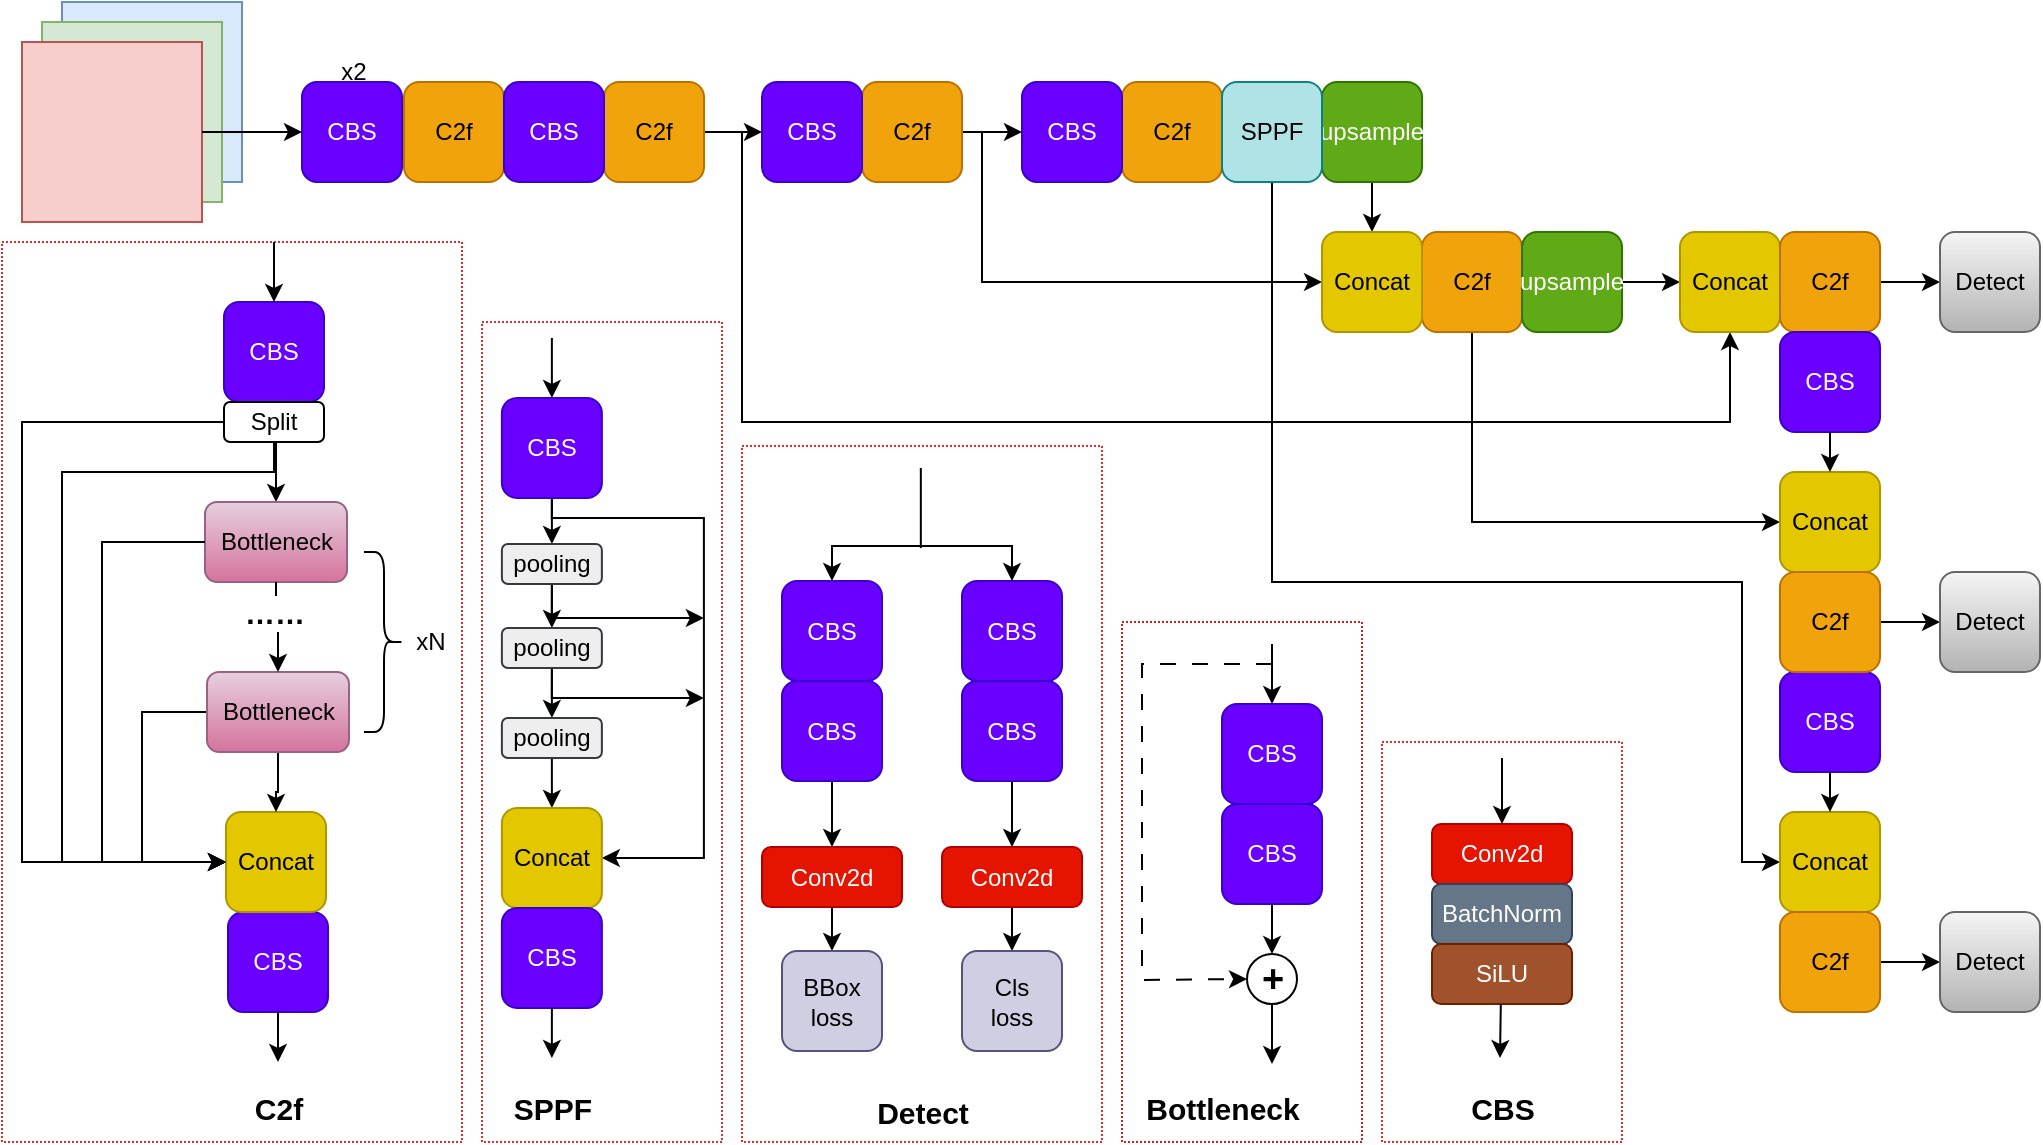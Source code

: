 <mxfile version="21.6.1" type="device">
  <diagram name="第 1 页" id="bB537N-INVUiUfxHYbDp">
    <mxGraphModel dx="864" dy="516" grid="1" gridSize="10" guides="1" tooltips="1" connect="1" arrows="1" fold="1" page="1" pageScale="1" pageWidth="827" pageHeight="1169" math="0" shadow="0">
      <root>
        <mxCell id="0" />
        <mxCell id="1" parent="0" />
        <mxCell id="KkM-B34S3chetilRFBdd-242" value="" style="rounded=0;whiteSpace=wrap;html=1;fillColor=none;dashed=1;dashPattern=1 1;strokeColor=#f02828;" parent="1" vertex="1">
          <mxGeometry x="800" y="450" width="120" height="200" as="geometry" />
        </mxCell>
        <mxCell id="KkM-B34S3chetilRFBdd-241" value="" style="rounded=0;whiteSpace=wrap;html=1;fillColor=none;dashed=1;dashPattern=1 1;strokeColor=#d91c1c;" parent="1" vertex="1">
          <mxGeometry x="670" y="390" width="120" height="260" as="geometry" />
        </mxCell>
        <mxCell id="KkM-B34S3chetilRFBdd-265" value="" style="rounded=0;whiteSpace=wrap;html=1;fillColor=none;dashed=1;dashPattern=1 1;strokeColor=#f02828;" parent="1" vertex="1">
          <mxGeometry x="480" y="302" width="180" height="348" as="geometry" />
        </mxCell>
        <mxCell id="KkM-B34S3chetilRFBdd-234" value="" style="rounded=0;whiteSpace=wrap;html=1;fillColor=none;dashed=1;dashPattern=1 1;strokeColor=#e82c2c;" parent="1" vertex="1">
          <mxGeometry x="350" y="240" width="120" height="410" as="geometry" />
        </mxCell>
        <mxCell id="KkM-B34S3chetilRFBdd-233" value="" style="rounded=0;whiteSpace=wrap;html=1;fillColor=none;dashed=1;dashPattern=1 1;strokeColor=#dd2c2c;" parent="1" vertex="1">
          <mxGeometry x="110" y="200" width="230" height="450" as="geometry" />
        </mxCell>
        <mxCell id="KkM-B34S3chetilRFBdd-10" value="" style="group" parent="1" vertex="1" connectable="0">
          <mxGeometry x="120" y="80" width="110" height="110" as="geometry" />
        </mxCell>
        <mxCell id="KkM-B34S3chetilRFBdd-7" value="" style="rounded=0;whiteSpace=wrap;html=1;fillColor=#dae8fc;strokeColor=#6c8ebf;" parent="KkM-B34S3chetilRFBdd-10" vertex="1">
          <mxGeometry x="20" width="90" height="90" as="geometry" />
        </mxCell>
        <mxCell id="KkM-B34S3chetilRFBdd-5" value="" style="rounded=0;whiteSpace=wrap;html=1;fillColor=#d5e8d4;strokeColor=#82b366;" parent="KkM-B34S3chetilRFBdd-10" vertex="1">
          <mxGeometry x="10" y="10" width="90" height="90" as="geometry" />
        </mxCell>
        <mxCell id="KkM-B34S3chetilRFBdd-6" value="" style="rounded=0;whiteSpace=wrap;html=1;fillColor=#f8cecc;strokeColor=#b85450;" parent="KkM-B34S3chetilRFBdd-10" vertex="1">
          <mxGeometry y="20" width="90" height="90" as="geometry" />
        </mxCell>
        <mxCell id="KkM-B34S3chetilRFBdd-46" value="CBS" style="rounded=1;whiteSpace=wrap;html=1;fillColor=#6a00ff;strokeColor=#3700CC;fontColor=#ffffff;" parent="1" vertex="1">
          <mxGeometry x="260" y="120" width="50" height="50" as="geometry" />
        </mxCell>
        <mxCell id="KkM-B34S3chetilRFBdd-53" value="C2f" style="rounded=1;whiteSpace=wrap;html=1;fillColor=#f0a30a;strokeColor=#BD7000;fontColor=#000000;" parent="1" vertex="1">
          <mxGeometry x="311" y="120" width="50" height="50" as="geometry" />
        </mxCell>
        <mxCell id="KkM-B34S3chetilRFBdd-61" value="x2" style="text;strokeColor=none;align=center;fillColor=none;html=1;verticalAlign=middle;whiteSpace=wrap;rounded=0;" parent="1" vertex="1">
          <mxGeometry x="256" y="100" width="60" height="30" as="geometry" />
        </mxCell>
        <mxCell id="KkM-B34S3chetilRFBdd-131" style="edgeStyle=orthogonalEdgeStyle;rounded=0;orthogonalLoop=1;jettySize=auto;html=1;exitX=1;exitY=0.5;exitDx=0;exitDy=0;entryX=0;entryY=0.5;entryDx=0;entryDy=0;" parent="1" source="KkM-B34S3chetilRFBdd-63" target="KkM-B34S3chetilRFBdd-90" edge="1">
          <mxGeometry relative="1" as="geometry">
            <Array as="points">
              <mxPoint x="600" y="145" />
              <mxPoint x="600" y="220" />
            </Array>
          </mxGeometry>
        </mxCell>
        <mxCell id="KkM-B34S3chetilRFBdd-136" style="edgeStyle=orthogonalEdgeStyle;rounded=0;orthogonalLoop=1;jettySize=auto;html=1;exitX=1;exitY=0.5;exitDx=0;exitDy=0;entryX=0;entryY=0.5;entryDx=0;entryDy=0;" parent="1" source="KkM-B34S3chetilRFBdd-63" target="KkM-B34S3chetilRFBdd-67" edge="1">
          <mxGeometry relative="1" as="geometry" />
        </mxCell>
        <mxCell id="KkM-B34S3chetilRFBdd-63" value="C2f" style="rounded=1;whiteSpace=wrap;html=1;fillColor=#f0a30a;strokeColor=#BD7000;fontColor=#000000;" parent="1" vertex="1">
          <mxGeometry x="540" y="120" width="50" height="50" as="geometry" />
        </mxCell>
        <mxCell id="KkM-B34S3chetilRFBdd-137" style="edgeStyle=orthogonalEdgeStyle;rounded=0;orthogonalLoop=1;jettySize=auto;html=1;exitX=1;exitY=0.5;exitDx=0;exitDy=0;entryX=0;entryY=0.5;entryDx=0;entryDy=0;" parent="1" source="KkM-B34S3chetilRFBdd-64" target="KkM-B34S3chetilRFBdd-68" edge="1">
          <mxGeometry relative="1" as="geometry" />
        </mxCell>
        <mxCell id="KkM-B34S3chetilRFBdd-143" style="edgeStyle=orthogonalEdgeStyle;rounded=0;orthogonalLoop=1;jettySize=auto;html=1;exitX=1;exitY=0.5;exitDx=0;exitDy=0;entryX=0.5;entryY=1;entryDx=0;entryDy=0;" parent="1" source="KkM-B34S3chetilRFBdd-64" target="KkM-B34S3chetilRFBdd-96" edge="1">
          <mxGeometry relative="1" as="geometry">
            <Array as="points">
              <mxPoint x="480" y="145" />
              <mxPoint x="480" y="290" />
              <mxPoint x="974" y="290" />
            </Array>
          </mxGeometry>
        </mxCell>
        <mxCell id="KkM-B34S3chetilRFBdd-64" value="C2f" style="rounded=1;whiteSpace=wrap;html=1;fillColor=#f0a30a;strokeColor=#BD7000;fontColor=#000000;" parent="1" vertex="1">
          <mxGeometry x="411" y="120" width="50" height="50" as="geometry" />
        </mxCell>
        <mxCell id="KkM-B34S3chetilRFBdd-65" value="C2f" style="rounded=1;whiteSpace=wrap;html=1;fillColor=#f0a30a;strokeColor=#BD7000;fontColor=#000000;" parent="1" vertex="1">
          <mxGeometry x="670" y="120" width="50" height="50" as="geometry" />
        </mxCell>
        <mxCell id="KkM-B34S3chetilRFBdd-66" value="CBS" style="rounded=1;whiteSpace=wrap;html=1;fillColor=#6a00ff;strokeColor=#3700CC;fontColor=#ffffff;" parent="1" vertex="1">
          <mxGeometry x="361" y="120" width="50" height="50" as="geometry" />
        </mxCell>
        <mxCell id="KkM-B34S3chetilRFBdd-67" value="CBS" style="rounded=1;whiteSpace=wrap;html=1;fillColor=#6a00ff;strokeColor=#3700CC;fontColor=#ffffff;" parent="1" vertex="1">
          <mxGeometry x="620" y="120" width="50" height="50" as="geometry" />
        </mxCell>
        <mxCell id="KkM-B34S3chetilRFBdd-68" value="CBS" style="rounded=1;whiteSpace=wrap;html=1;fillColor=#6a00ff;strokeColor=#3700CC;fontColor=#ffffff;" parent="1" vertex="1">
          <mxGeometry x="490" y="120" width="50" height="50" as="geometry" />
        </mxCell>
        <mxCell id="KkM-B34S3chetilRFBdd-124" style="edgeStyle=orthogonalEdgeStyle;rounded=0;orthogonalLoop=1;jettySize=auto;html=1;exitX=0.5;exitY=1;exitDx=0;exitDy=0;entryX=0;entryY=0.5;entryDx=0;entryDy=0;" parent="1" source="KkM-B34S3chetilRFBdd-80" target="KkM-B34S3chetilRFBdd-119" edge="1">
          <mxGeometry relative="1" as="geometry" />
        </mxCell>
        <mxCell id="KkM-B34S3chetilRFBdd-80" value="C2f" style="rounded=1;whiteSpace=wrap;html=1;fillColor=#f0a30a;strokeColor=#BD7000;fontColor=#000000;" parent="1" vertex="1">
          <mxGeometry x="820" y="195" width="50" height="50" as="geometry" />
        </mxCell>
        <mxCell id="KkM-B34S3chetilRFBdd-162" value="" style="edgeStyle=orthogonalEdgeStyle;rounded=0;orthogonalLoop=1;jettySize=auto;html=1;" parent="1" source="KkM-B34S3chetilRFBdd-87" target="KkM-B34S3chetilRFBdd-90" edge="1">
          <mxGeometry relative="1" as="geometry" />
        </mxCell>
        <mxCell id="KkM-B34S3chetilRFBdd-87" value="upsample" style="rounded=1;whiteSpace=wrap;html=1;fillColor=#60a917;strokeColor=#2D7600;fontColor=#ffffff;" parent="1" vertex="1">
          <mxGeometry x="770" y="120" width="50" height="50" as="geometry" />
        </mxCell>
        <mxCell id="KkM-B34S3chetilRFBdd-90" value="Concat" style="rounded=1;whiteSpace=wrap;html=1;fillColor=#e3c800;strokeColor=#B09500;fontColor=#000000;" parent="1" vertex="1">
          <mxGeometry x="770" y="195" width="50" height="50" as="geometry" />
        </mxCell>
        <mxCell id="KkM-B34S3chetilRFBdd-141" style="edgeStyle=orthogonalEdgeStyle;rounded=0;orthogonalLoop=1;jettySize=auto;html=1;exitX=1;exitY=0.5;exitDx=0;exitDy=0;entryX=0;entryY=0.5;entryDx=0;entryDy=0;" parent="1" source="KkM-B34S3chetilRFBdd-94" target="KkM-B34S3chetilRFBdd-96" edge="1">
          <mxGeometry relative="1" as="geometry" />
        </mxCell>
        <mxCell id="KkM-B34S3chetilRFBdd-94" value="upsample" style="rounded=1;whiteSpace=wrap;html=1;fillColor=#60a917;strokeColor=#2D7600;fontColor=#ffffff;" parent="1" vertex="1">
          <mxGeometry x="870" y="195" width="50" height="50" as="geometry" />
        </mxCell>
        <mxCell id="KkM-B34S3chetilRFBdd-96" value="Concat" style="rounded=1;whiteSpace=wrap;html=1;fillColor=#e3c800;strokeColor=#B09500;fontColor=#000000;" parent="1" vertex="1">
          <mxGeometry x="949" y="195" width="50" height="50" as="geometry" />
        </mxCell>
        <mxCell id="KkM-B34S3chetilRFBdd-139" value="" style="edgeStyle=orthogonalEdgeStyle;rounded=0;orthogonalLoop=1;jettySize=auto;html=1;" parent="1" source="KkM-B34S3chetilRFBdd-99" target="KkM-B34S3chetilRFBdd-116" edge="1">
          <mxGeometry relative="1" as="geometry" />
        </mxCell>
        <mxCell id="KkM-B34S3chetilRFBdd-161" style="edgeStyle=orthogonalEdgeStyle;rounded=0;orthogonalLoop=1;jettySize=auto;html=1;exitX=0.5;exitY=1;exitDx=0;exitDy=0;entryX=0;entryY=0.5;entryDx=0;entryDy=0;" parent="1" source="KkM-B34S3chetilRFBdd-106" target="KkM-B34S3chetilRFBdd-148" edge="1">
          <mxGeometry relative="1" as="geometry">
            <Array as="points">
              <mxPoint x="745" y="370" />
              <mxPoint x="980" y="370" />
              <mxPoint x="980" y="510" />
            </Array>
          </mxGeometry>
        </mxCell>
        <mxCell id="KkM-B34S3chetilRFBdd-106" value="SPPF" style="rounded=1;whiteSpace=wrap;html=1;fillColor=#b0e3e6;strokeColor=#0e8088;" parent="1" vertex="1">
          <mxGeometry x="720" y="120" width="50" height="50" as="geometry" />
        </mxCell>
        <mxCell id="KkM-B34S3chetilRFBdd-116" value="Detect" style="rounded=1;whiteSpace=wrap;html=1;fillColor=#f5f5f5;gradientColor=#b3b3b3;strokeColor=#666666;" parent="1" vertex="1">
          <mxGeometry x="1079" y="195" width="50" height="50" as="geometry" />
        </mxCell>
        <mxCell id="KkM-B34S3chetilRFBdd-126" value="" style="edgeStyle=orthogonalEdgeStyle;rounded=0;orthogonalLoop=1;jettySize=auto;html=1;" parent="1" source="KkM-B34S3chetilRFBdd-6" target="KkM-B34S3chetilRFBdd-46" edge="1">
          <mxGeometry relative="1" as="geometry" />
        </mxCell>
        <mxCell id="KkM-B34S3chetilRFBdd-146" value="" style="edgeStyle=orthogonalEdgeStyle;rounded=0;orthogonalLoop=1;jettySize=auto;html=1;" parent="1" source="KkM-B34S3chetilRFBdd-144" target="KkM-B34S3chetilRFBdd-145" edge="1">
          <mxGeometry relative="1" as="geometry" />
        </mxCell>
        <mxCell id="KkM-B34S3chetilRFBdd-145" value="Detect" style="rounded=1;whiteSpace=wrap;html=1;fillColor=#f5f5f5;gradientColor=#b3b3b3;strokeColor=#666666;" parent="1" vertex="1">
          <mxGeometry x="1079" y="365" width="50" height="50" as="geometry" />
        </mxCell>
        <mxCell id="KkM-B34S3chetilRFBdd-151" value="" style="edgeStyle=orthogonalEdgeStyle;rounded=0;orthogonalLoop=1;jettySize=auto;html=1;" parent="1" source="KkM-B34S3chetilRFBdd-149" target="KkM-B34S3chetilRFBdd-150" edge="1">
          <mxGeometry relative="1" as="geometry" />
        </mxCell>
        <mxCell id="KkM-B34S3chetilRFBdd-150" value="Detect" style="rounded=1;whiteSpace=wrap;html=1;fillColor=#f5f5f5;gradientColor=#b3b3b3;strokeColor=#666666;" parent="1" vertex="1">
          <mxGeometry x="1079" y="535" width="50" height="50" as="geometry" />
        </mxCell>
        <mxCell id="KkM-B34S3chetilRFBdd-153" value="" style="group" parent="1" vertex="1" connectable="0">
          <mxGeometry x="999" y="315" width="50" height="150" as="geometry" />
        </mxCell>
        <mxCell id="KkM-B34S3chetilRFBdd-82" value="CBS" style="rounded=1;whiteSpace=wrap;html=1;fillColor=#6a00ff;strokeColor=#3700CC;fontColor=#ffffff;" parent="KkM-B34S3chetilRFBdd-153" vertex="1">
          <mxGeometry y="100" width="50" height="50" as="geometry" />
        </mxCell>
        <mxCell id="KkM-B34S3chetilRFBdd-119" value="Concat" style="rounded=1;whiteSpace=wrap;html=1;fillColor=#e3c800;strokeColor=#B09500;fontColor=#000000;" parent="KkM-B34S3chetilRFBdd-153" vertex="1">
          <mxGeometry width="50" height="50" as="geometry" />
        </mxCell>
        <mxCell id="KkM-B34S3chetilRFBdd-144" value="C2f" style="rounded=1;whiteSpace=wrap;html=1;fillColor=#f0a30a;strokeColor=#BD7000;fontColor=#000000;" parent="KkM-B34S3chetilRFBdd-153" vertex="1">
          <mxGeometry y="50" width="50" height="50" as="geometry" />
        </mxCell>
        <mxCell id="KkM-B34S3chetilRFBdd-154" value="" style="group" parent="1" vertex="1" connectable="0">
          <mxGeometry x="999" y="195" width="50" height="100" as="geometry" />
        </mxCell>
        <mxCell id="KkM-B34S3chetilRFBdd-99" value="C2f" style="rounded=1;whiteSpace=wrap;html=1;fillColor=#f0a30a;strokeColor=#BD7000;fontColor=#000000;" parent="KkM-B34S3chetilRFBdd-154" vertex="1">
          <mxGeometry width="50" height="50" as="geometry" />
        </mxCell>
        <mxCell id="KkM-B34S3chetilRFBdd-117" value="CBS" style="rounded=1;whiteSpace=wrap;html=1;fillColor=#6a00ff;strokeColor=#3700CC;fontColor=#ffffff;" parent="KkM-B34S3chetilRFBdd-154" vertex="1">
          <mxGeometry y="50" width="50" height="50" as="geometry" />
        </mxCell>
        <mxCell id="KkM-B34S3chetilRFBdd-155" value="" style="group" parent="1" vertex="1" connectable="0">
          <mxGeometry x="999" y="485" width="50" height="100" as="geometry" />
        </mxCell>
        <mxCell id="KkM-B34S3chetilRFBdd-148" value="Concat" style="rounded=1;whiteSpace=wrap;html=1;fillColor=#e3c800;strokeColor=#B09500;fontColor=#000000;" parent="KkM-B34S3chetilRFBdd-155" vertex="1">
          <mxGeometry width="50" height="50" as="geometry" />
        </mxCell>
        <mxCell id="KkM-B34S3chetilRFBdd-149" value="C2f" style="rounded=1;whiteSpace=wrap;html=1;fillColor=#f0a30a;strokeColor=#BD7000;fontColor=#000000;" parent="KkM-B34S3chetilRFBdd-155" vertex="1">
          <mxGeometry y="50" width="50" height="50" as="geometry" />
        </mxCell>
        <mxCell id="KkM-B34S3chetilRFBdd-157" style="edgeStyle=orthogonalEdgeStyle;rounded=0;orthogonalLoop=1;jettySize=auto;html=1;exitX=0.5;exitY=1;exitDx=0;exitDy=0;entryX=0.5;entryY=0;entryDx=0;entryDy=0;" parent="1" source="KkM-B34S3chetilRFBdd-117" target="KkM-B34S3chetilRFBdd-119" edge="1">
          <mxGeometry relative="1" as="geometry" />
        </mxCell>
        <mxCell id="KkM-B34S3chetilRFBdd-158" style="edgeStyle=orthogonalEdgeStyle;rounded=0;orthogonalLoop=1;jettySize=auto;html=1;exitX=0.5;exitY=1;exitDx=0;exitDy=0;entryX=0.5;entryY=0;entryDx=0;entryDy=0;" parent="1" source="KkM-B34S3chetilRFBdd-82" target="KkM-B34S3chetilRFBdd-148" edge="1">
          <mxGeometry relative="1" as="geometry" />
        </mxCell>
        <mxCell id="KkM-B34S3chetilRFBdd-163" value="CBS" style="rounded=1;whiteSpace=wrap;html=1;fillColor=#6a00ff;strokeColor=#3700CC;fontColor=#ffffff;" parent="1" vertex="1">
          <mxGeometry x="221" y="230" width="50" height="50" as="geometry" />
        </mxCell>
        <mxCell id="KkM-B34S3chetilRFBdd-179" style="edgeStyle=orthogonalEdgeStyle;rounded=0;orthogonalLoop=1;jettySize=auto;html=1;exitX=0;exitY=0.5;exitDx=0;exitDy=0;entryX=0;entryY=0.5;entryDx=0;entryDy=0;" parent="1" source="KkM-B34S3chetilRFBdd-165" target="KkM-B34S3chetilRFBdd-174" edge="1">
          <mxGeometry relative="1" as="geometry">
            <Array as="points">
              <mxPoint x="120" y="290" />
              <mxPoint x="120" y="510" />
            </Array>
          </mxGeometry>
        </mxCell>
        <mxCell id="KkM-B34S3chetilRFBdd-183" style="edgeStyle=orthogonalEdgeStyle;rounded=0;orthogonalLoop=1;jettySize=auto;html=1;exitX=0.5;exitY=1;exitDx=0;exitDy=0;entryX=0.5;entryY=0;entryDx=0;entryDy=0;" parent="1" source="KkM-B34S3chetilRFBdd-165" target="KkM-B34S3chetilRFBdd-168" edge="1">
          <mxGeometry relative="1" as="geometry" />
        </mxCell>
        <mxCell id="KkM-B34S3chetilRFBdd-185" style="edgeStyle=orthogonalEdgeStyle;rounded=0;orthogonalLoop=1;jettySize=auto;html=1;exitX=0.5;exitY=1;exitDx=0;exitDy=0;entryX=0;entryY=0.5;entryDx=0;entryDy=0;" parent="1" source="KkM-B34S3chetilRFBdd-165" target="KkM-B34S3chetilRFBdd-174" edge="1">
          <mxGeometry relative="1" as="geometry">
            <Array as="points">
              <mxPoint x="246" y="315" />
              <mxPoint x="140" y="315" />
              <mxPoint x="140" y="510" />
            </Array>
          </mxGeometry>
        </mxCell>
        <mxCell id="KkM-B34S3chetilRFBdd-165" value="Split" style="rounded=1;whiteSpace=wrap;html=1;" parent="1" vertex="1">
          <mxGeometry x="221" y="280" width="50" height="20" as="geometry" />
        </mxCell>
        <mxCell id="KkM-B34S3chetilRFBdd-167" value="CBS" style="rounded=1;whiteSpace=wrap;html=1;fillColor=#6a00ff;strokeColor=#3700CC;fontColor=#ffffff;" parent="1" vertex="1">
          <mxGeometry x="223" y="535" width="50" height="50" as="geometry" />
        </mxCell>
        <mxCell id="KkM-B34S3chetilRFBdd-170" value="" style="group" parent="1" vertex="1" connectable="0">
          <mxGeometry x="211.5" y="330" width="99.5" height="40" as="geometry" />
        </mxCell>
        <mxCell id="KkM-B34S3chetilRFBdd-168" value="Bottleneck" style="rounded=1;whiteSpace=wrap;html=1;fillColor=#e6d0de;strokeColor=#996185;gradientColor=#d5739d;" parent="KkM-B34S3chetilRFBdd-170" vertex="1">
          <mxGeometry width="71" height="40" as="geometry" />
        </mxCell>
        <mxCell id="KkM-B34S3chetilRFBdd-174" value="Concat" style="rounded=1;whiteSpace=wrap;html=1;fillColor=#e3c800;strokeColor=#B09500;fontColor=#000000;" parent="1" vertex="1">
          <mxGeometry x="222" y="485" width="50" height="50" as="geometry" />
        </mxCell>
        <mxCell id="KkM-B34S3chetilRFBdd-178" value="" style="edgeStyle=orthogonalEdgeStyle;rounded=0;orthogonalLoop=1;jettySize=auto;html=1;" parent="1" source="KkM-B34S3chetilRFBdd-176" target="KkM-B34S3chetilRFBdd-174" edge="1">
          <mxGeometry relative="1" as="geometry" />
        </mxCell>
        <mxCell id="KkM-B34S3chetilRFBdd-188" style="edgeStyle=orthogonalEdgeStyle;rounded=0;orthogonalLoop=1;jettySize=auto;html=1;exitX=0;exitY=0.5;exitDx=0;exitDy=0;entryX=0;entryY=0.5;entryDx=0;entryDy=0;" parent="1" source="KkM-B34S3chetilRFBdd-176" target="KkM-B34S3chetilRFBdd-174" edge="1">
          <mxGeometry relative="1" as="geometry">
            <Array as="points">
              <mxPoint x="180" y="435" />
              <mxPoint x="180" y="510" />
            </Array>
          </mxGeometry>
        </mxCell>
        <mxCell id="KkM-B34S3chetilRFBdd-176" value="Bottleneck" style="rounded=1;whiteSpace=wrap;html=1;fillColor=#e6d0de;strokeColor=#996185;gradientColor=#d5739d;" parent="1" vertex="1">
          <mxGeometry x="212.5" y="415" width="71" height="40" as="geometry" />
        </mxCell>
        <mxCell id="KkM-B34S3chetilRFBdd-177" value="" style="edgeStyle=orthogonalEdgeStyle;rounded=0;orthogonalLoop=1;jettySize=auto;html=1;" parent="1" source="KkM-B34S3chetilRFBdd-168" target="KkM-B34S3chetilRFBdd-176" edge="1">
          <mxGeometry relative="1" as="geometry" />
        </mxCell>
        <mxCell id="KkM-B34S3chetilRFBdd-180" value="……" style="edgeLabel;html=1;align=center;verticalAlign=middle;resizable=0;points=[];fontStyle=1;fontSize=15;" parent="KkM-B34S3chetilRFBdd-177" vertex="1" connectable="0">
          <mxGeometry x="-0.416" y="-1" relative="1" as="geometry">
            <mxPoint y="1" as="offset" />
          </mxGeometry>
        </mxCell>
        <mxCell id="KkM-B34S3chetilRFBdd-186" style="edgeStyle=orthogonalEdgeStyle;rounded=0;orthogonalLoop=1;jettySize=auto;html=1;exitX=0;exitY=0.5;exitDx=0;exitDy=0;entryX=0;entryY=0.5;entryDx=0;entryDy=0;" parent="1" source="KkM-B34S3chetilRFBdd-168" target="KkM-B34S3chetilRFBdd-174" edge="1">
          <mxGeometry relative="1" as="geometry">
            <Array as="points">
              <mxPoint x="160" y="350" />
              <mxPoint x="160" y="510" />
            </Array>
          </mxGeometry>
        </mxCell>
        <mxCell id="KkM-B34S3chetilRFBdd-189" value="" style="shape=curlyBracket;whiteSpace=wrap;html=1;rounded=1;flipH=1;labelPosition=right;verticalLabelPosition=middle;align=left;verticalAlign=middle;size=0.5;" parent="1" vertex="1">
          <mxGeometry x="291" y="355" width="20" height="90" as="geometry" />
        </mxCell>
        <mxCell id="KkM-B34S3chetilRFBdd-191" value="xN" style="text;html=1;align=center;verticalAlign=middle;resizable=0;points=[];autosize=1;strokeColor=none;fillColor=none;" parent="1" vertex="1">
          <mxGeometry x="304" y="385" width="40" height="30" as="geometry" />
        </mxCell>
        <mxCell id="KkM-B34S3chetilRFBdd-203" style="edgeStyle=orthogonalEdgeStyle;rounded=0;orthogonalLoop=1;jettySize=auto;html=1;exitX=0.5;exitY=1;exitDx=0;exitDy=0;entryX=0.5;entryY=0;entryDx=0;entryDy=0;" parent="1" source="KkM-B34S3chetilRFBdd-192" target="KkM-B34S3chetilRFBdd-193" edge="1">
          <mxGeometry relative="1" as="geometry" />
        </mxCell>
        <mxCell id="KkM-B34S3chetilRFBdd-207" style="edgeStyle=orthogonalEdgeStyle;rounded=0;orthogonalLoop=1;jettySize=auto;html=1;exitX=0.5;exitY=1;exitDx=0;exitDy=0;entryX=1;entryY=0.5;entryDx=0;entryDy=0;" parent="1" source="KkM-B34S3chetilRFBdd-192" target="KkM-B34S3chetilRFBdd-198" edge="1">
          <mxGeometry relative="1" as="geometry">
            <Array as="points">
              <mxPoint x="384.94" y="338" />
              <mxPoint x="460.94" y="338" />
              <mxPoint x="460.94" y="508" />
            </Array>
          </mxGeometry>
        </mxCell>
        <mxCell id="KkM-B34S3chetilRFBdd-192" value="CBS" style="rounded=1;whiteSpace=wrap;html=1;fillColor=#6a00ff;strokeColor=#3700CC;fontColor=#ffffff;" parent="1" vertex="1">
          <mxGeometry x="359.94" y="278" width="50" height="50" as="geometry" />
        </mxCell>
        <mxCell id="KkM-B34S3chetilRFBdd-204" style="edgeStyle=orthogonalEdgeStyle;rounded=0;orthogonalLoop=1;jettySize=auto;html=1;exitX=0.5;exitY=1;exitDx=0;exitDy=0;entryX=0.5;entryY=0;entryDx=0;entryDy=0;" parent="1" source="KkM-B34S3chetilRFBdd-193" target="KkM-B34S3chetilRFBdd-196" edge="1">
          <mxGeometry relative="1" as="geometry" />
        </mxCell>
        <mxCell id="KkM-B34S3chetilRFBdd-209" style="edgeStyle=orthogonalEdgeStyle;rounded=0;orthogonalLoop=1;jettySize=auto;html=1;exitX=0.5;exitY=1;exitDx=0;exitDy=0;" parent="1" source="KkM-B34S3chetilRFBdd-193" edge="1">
          <mxGeometry relative="1" as="geometry">
            <mxPoint x="460.94" y="388" as="targetPoint" />
            <Array as="points">
              <mxPoint x="384.94" y="388" />
            </Array>
          </mxGeometry>
        </mxCell>
        <mxCell id="KkM-B34S3chetilRFBdd-193" value="pooling" style="rounded=1;whiteSpace=wrap;html=1;fillColor=#eeeeee;strokeColor=#36393d;" parent="1" vertex="1">
          <mxGeometry x="359.94" y="351" width="50" height="20" as="geometry" />
        </mxCell>
        <mxCell id="KkM-B34S3chetilRFBdd-205" style="edgeStyle=orthogonalEdgeStyle;rounded=0;orthogonalLoop=1;jettySize=auto;html=1;exitX=0.5;exitY=1;exitDx=0;exitDy=0;entryX=0.5;entryY=0;entryDx=0;entryDy=0;" parent="1" source="KkM-B34S3chetilRFBdd-196" target="KkM-B34S3chetilRFBdd-197" edge="1">
          <mxGeometry relative="1" as="geometry" />
        </mxCell>
        <mxCell id="KkM-B34S3chetilRFBdd-210" style="edgeStyle=orthogonalEdgeStyle;rounded=0;orthogonalLoop=1;jettySize=auto;html=1;exitX=0.5;exitY=1;exitDx=0;exitDy=0;" parent="1" source="KkM-B34S3chetilRFBdd-196" edge="1">
          <mxGeometry relative="1" as="geometry">
            <mxPoint x="460.94" y="428" as="targetPoint" />
            <Array as="points">
              <mxPoint x="384.94" y="428" />
            </Array>
          </mxGeometry>
        </mxCell>
        <mxCell id="KkM-B34S3chetilRFBdd-196" value="pooling" style="rounded=1;whiteSpace=wrap;html=1;fillColor=#eeeeee;strokeColor=#36393d;" parent="1" vertex="1">
          <mxGeometry x="359.94" y="393" width="50" height="20" as="geometry" />
        </mxCell>
        <mxCell id="KkM-B34S3chetilRFBdd-206" style="edgeStyle=orthogonalEdgeStyle;rounded=0;orthogonalLoop=1;jettySize=auto;html=1;exitX=0.5;exitY=1;exitDx=0;exitDy=0;entryX=0.5;entryY=0;entryDx=0;entryDy=0;" parent="1" source="KkM-B34S3chetilRFBdd-197" target="KkM-B34S3chetilRFBdd-198" edge="1">
          <mxGeometry relative="1" as="geometry" />
        </mxCell>
        <mxCell id="KkM-B34S3chetilRFBdd-197" value="pooling" style="rounded=1;whiteSpace=wrap;html=1;fillColor=#eeeeee;strokeColor=#36393d;" parent="1" vertex="1">
          <mxGeometry x="359.94" y="438" width="50" height="20" as="geometry" />
        </mxCell>
        <mxCell id="KkM-B34S3chetilRFBdd-198" value="Concat" style="rounded=1;whiteSpace=wrap;html=1;fillColor=#e3c800;strokeColor=#B09500;fontColor=#000000;" parent="1" vertex="1">
          <mxGeometry x="359.94" y="483" width="50" height="50" as="geometry" />
        </mxCell>
        <mxCell id="KkM-B34S3chetilRFBdd-199" value="CBS" style="rounded=1;whiteSpace=wrap;html=1;fillColor=#6a00ff;strokeColor=#3700CC;fontColor=#ffffff;" parent="1" vertex="1">
          <mxGeometry x="359.94" y="533" width="50" height="50" as="geometry" />
        </mxCell>
        <mxCell id="KkM-B34S3chetilRFBdd-214" value="Conv2d" style="rounded=1;whiteSpace=wrap;html=1;fillColor=#e51400;fontColor=#ffffff;strokeColor=#B20000;" parent="1" vertex="1">
          <mxGeometry x="825" y="491" width="70" height="30" as="geometry" />
        </mxCell>
        <mxCell id="KkM-B34S3chetilRFBdd-215" value="BatchNorm" style="rounded=1;whiteSpace=wrap;html=1;fillColor=#647687;fontColor=#ffffff;strokeColor=#314354;" parent="1" vertex="1">
          <mxGeometry x="825" y="521" width="70" height="30" as="geometry" />
        </mxCell>
        <mxCell id="KkM-B34S3chetilRFBdd-216" value="SiLU" style="rounded=1;whiteSpace=wrap;html=1;fillColor=#a0522d;fontColor=#ffffff;strokeColor=#6D1F00;" parent="1" vertex="1">
          <mxGeometry x="825" y="551" width="70" height="30" as="geometry" />
        </mxCell>
        <mxCell id="KkM-B34S3chetilRFBdd-217" value="CBS" style="rounded=1;whiteSpace=wrap;html=1;fillColor=#6a00ff;strokeColor=#3700CC;fontColor=#ffffff;" parent="1" vertex="1">
          <mxGeometry x="720" y="431" width="50" height="50" as="geometry" />
        </mxCell>
        <mxCell id="KkM-B34S3chetilRFBdd-224" value="" style="edgeStyle=orthogonalEdgeStyle;rounded=0;orthogonalLoop=1;jettySize=auto;html=1;" parent="1" source="KkM-B34S3chetilRFBdd-218" target="KkM-B34S3chetilRFBdd-219" edge="1">
          <mxGeometry relative="1" as="geometry" />
        </mxCell>
        <mxCell id="KkM-B34S3chetilRFBdd-218" value="CBS" style="rounded=1;whiteSpace=wrap;html=1;fillColor=#6a00ff;strokeColor=#3700CC;fontColor=#ffffff;" parent="1" vertex="1">
          <mxGeometry x="720" y="481" width="50" height="50" as="geometry" />
        </mxCell>
        <mxCell id="KkM-B34S3chetilRFBdd-219" value="&lt;b&gt;&lt;font style=&quot;font-size: 19px;&quot;&gt;+&lt;/font&gt;&lt;/b&gt;" style="ellipse;whiteSpace=wrap;html=1;aspect=fixed;" parent="1" vertex="1">
          <mxGeometry x="732.5" y="556" width="25" height="25" as="geometry" />
        </mxCell>
        <mxCell id="KkM-B34S3chetilRFBdd-220" value="" style="endArrow=classic;html=1;rounded=0;entryX=0.5;entryY=0;entryDx=0;entryDy=0;" parent="1" target="KkM-B34S3chetilRFBdd-163" edge="1">
          <mxGeometry width="50" height="50" relative="1" as="geometry">
            <mxPoint x="246" y="200" as="sourcePoint" />
            <mxPoint x="660" y="370" as="targetPoint" />
          </mxGeometry>
        </mxCell>
        <mxCell id="KkM-B34S3chetilRFBdd-221" value="" style="endArrow=classic;html=1;rounded=0;exitX=0.5;exitY=1;exitDx=0;exitDy=0;" parent="1" source="KkM-B34S3chetilRFBdd-167" edge="1">
          <mxGeometry width="50" height="50" relative="1" as="geometry">
            <mxPoint x="610" y="420" as="sourcePoint" />
            <mxPoint x="248" y="610" as="targetPoint" />
          </mxGeometry>
        </mxCell>
        <mxCell id="KkM-B34S3chetilRFBdd-222" value="" style="endArrow=classic;html=1;rounded=0;entryX=0.5;entryY=0;entryDx=0;entryDy=0;" parent="1" target="KkM-B34S3chetilRFBdd-192" edge="1">
          <mxGeometry width="50" height="50" relative="1" as="geometry">
            <mxPoint x="384.94" y="248" as="sourcePoint" />
            <mxPoint x="659.94" y="388" as="targetPoint" />
          </mxGeometry>
        </mxCell>
        <mxCell id="KkM-B34S3chetilRFBdd-223" value="" style="endArrow=classic;html=1;rounded=0;exitX=0.5;exitY=1;exitDx=0;exitDy=0;" parent="1" source="KkM-B34S3chetilRFBdd-199" edge="1">
          <mxGeometry width="50" height="50" relative="1" as="geometry">
            <mxPoint x="609.94" y="438" as="sourcePoint" />
            <mxPoint x="384.94" y="608" as="targetPoint" />
          </mxGeometry>
        </mxCell>
        <mxCell id="KkM-B34S3chetilRFBdd-225" value="" style="endArrow=classic;html=1;rounded=0;exitX=0.5;exitY=1;exitDx=0;exitDy=0;" parent="1" source="KkM-B34S3chetilRFBdd-219" edge="1">
          <mxGeometry width="50" height="50" relative="1" as="geometry">
            <mxPoint x="800" y="511" as="sourcePoint" />
            <mxPoint x="745" y="611" as="targetPoint" />
            <Array as="points">
              <mxPoint x="745" y="601" />
            </Array>
          </mxGeometry>
        </mxCell>
        <mxCell id="KkM-B34S3chetilRFBdd-227" value="" style="endArrow=classic;html=1;rounded=0;entryX=0;entryY=0.5;entryDx=0;entryDy=0;dashed=1;dashPattern=8 8;" parent="1" target="KkM-B34S3chetilRFBdd-219" edge="1">
          <mxGeometry width="50" height="50" relative="1" as="geometry">
            <mxPoint x="745" y="411" as="sourcePoint" />
            <mxPoint x="744.41" y="436" as="targetPoint" />
            <Array as="points">
              <mxPoint x="710" y="411" />
              <mxPoint x="680" y="411" />
              <mxPoint x="680" y="461" />
              <mxPoint x="680" y="569" />
            </Array>
          </mxGeometry>
        </mxCell>
        <mxCell id="KkM-B34S3chetilRFBdd-228" value="" style="endArrow=classic;html=1;rounded=0;entryX=0.5;entryY=0;entryDx=0;entryDy=0;" parent="1" target="KkM-B34S3chetilRFBdd-217" edge="1">
          <mxGeometry width="50" height="50" relative="1" as="geometry">
            <mxPoint x="745" y="401" as="sourcePoint" />
            <mxPoint x="850" y="461" as="targetPoint" />
          </mxGeometry>
        </mxCell>
        <mxCell id="KkM-B34S3chetilRFBdd-229" value="&lt;b&gt;&lt;font style=&quot;font-size: 15px;&quot;&gt;C2f&lt;/font&gt;&lt;/b&gt;" style="text;html=1;align=center;verticalAlign=middle;resizable=0;points=[];autosize=1;strokeColor=none;fillColor=none;" parent="1" vertex="1">
          <mxGeometry x="223" y="618" width="50" height="30" as="geometry" />
        </mxCell>
        <mxCell id="KkM-B34S3chetilRFBdd-230" value="&lt;font style=&quot;font-size: 15px;&quot;&gt;&lt;b&gt;SPPF&lt;/b&gt;&lt;/font&gt;" style="text;html=1;align=center;verticalAlign=middle;resizable=0;points=[];autosize=1;strokeColor=none;fillColor=none;" parent="1" vertex="1">
          <mxGeometry x="354.94" y="618" width="60" height="30" as="geometry" />
        </mxCell>
        <mxCell id="KkM-B34S3chetilRFBdd-231" value="&lt;font style=&quot;font-size: 15px;&quot;&gt;&lt;b&gt;Bottleneck&lt;/b&gt;&lt;/font&gt;" style="text;html=1;align=center;verticalAlign=middle;resizable=0;points=[];autosize=1;strokeColor=none;fillColor=none;" parent="1" vertex="1">
          <mxGeometry x="670" y="618" width="100" height="30" as="geometry" />
        </mxCell>
        <mxCell id="KkM-B34S3chetilRFBdd-232" value="&lt;font style=&quot;font-size: 15px;&quot;&gt;&lt;b&gt;CBS&lt;/b&gt;&lt;/font&gt;" style="text;html=1;align=center;verticalAlign=middle;resizable=0;points=[];autosize=1;strokeColor=none;fillColor=none;" parent="1" vertex="1">
          <mxGeometry x="830" y="618" width="60" height="30" as="geometry" />
        </mxCell>
        <mxCell id="KkM-B34S3chetilRFBdd-238" value="" style="endArrow=classic;html=1;rounded=0;entryX=0.5;entryY=0;entryDx=0;entryDy=0;" parent="1" target="KkM-B34S3chetilRFBdd-214" edge="1">
          <mxGeometry width="50" height="50" relative="1" as="geometry">
            <mxPoint x="860" y="458" as="sourcePoint" />
            <mxPoint x="865" y="381" as="targetPoint" />
          </mxGeometry>
        </mxCell>
        <mxCell id="KkM-B34S3chetilRFBdd-239" value="" style="endArrow=classic;html=1;rounded=0;" parent="1" edge="1">
          <mxGeometry width="50" height="50" relative="1" as="geometry">
            <mxPoint x="859.41" y="581" as="sourcePoint" />
            <mxPoint x="859" y="608" as="targetPoint" />
          </mxGeometry>
        </mxCell>
        <mxCell id="KkM-B34S3chetilRFBdd-255" value="" style="edgeStyle=orthogonalEdgeStyle;rounded=0;orthogonalLoop=1;jettySize=auto;html=1;" parent="1" source="KkM-B34S3chetilRFBdd-244" target="KkM-B34S3chetilRFBdd-250" edge="1">
          <mxGeometry relative="1" as="geometry" />
        </mxCell>
        <mxCell id="KkM-B34S3chetilRFBdd-244" value="CBS" style="rounded=1;whiteSpace=wrap;html=1;fillColor=#6a00ff;strokeColor=#3700CC;fontColor=#ffffff;" parent="1" vertex="1">
          <mxGeometry x="590" y="419.5" width="50" height="50" as="geometry" />
        </mxCell>
        <mxCell id="KkM-B34S3chetilRFBdd-254" value="" style="edgeStyle=orthogonalEdgeStyle;rounded=0;orthogonalLoop=1;jettySize=auto;html=1;" parent="1" source="KkM-B34S3chetilRFBdd-245" target="KkM-B34S3chetilRFBdd-249" edge="1">
          <mxGeometry relative="1" as="geometry" />
        </mxCell>
        <mxCell id="KkM-B34S3chetilRFBdd-245" value="CBS" style="rounded=1;whiteSpace=wrap;html=1;fillColor=#6a00ff;strokeColor=#3700CC;fontColor=#ffffff;" parent="1" vertex="1">
          <mxGeometry x="500" y="419.5" width="50" height="50" as="geometry" />
        </mxCell>
        <mxCell id="KkM-B34S3chetilRFBdd-246" value="CBS" style="rounded=1;whiteSpace=wrap;html=1;fillColor=#6a00ff;strokeColor=#3700CC;fontColor=#ffffff;" parent="1" vertex="1">
          <mxGeometry x="590" y="369.5" width="50" height="50" as="geometry" />
        </mxCell>
        <mxCell id="KkM-B34S3chetilRFBdd-247" value="CBS" style="rounded=1;whiteSpace=wrap;html=1;fillColor=#6a00ff;strokeColor=#3700CC;fontColor=#ffffff;" parent="1" vertex="1">
          <mxGeometry x="500" y="369.5" width="50" height="50" as="geometry" />
        </mxCell>
        <mxCell id="KkM-B34S3chetilRFBdd-258" style="edgeStyle=orthogonalEdgeStyle;rounded=0;orthogonalLoop=1;jettySize=auto;html=1;exitX=0.5;exitY=1;exitDx=0;exitDy=0;entryX=0.5;entryY=0;entryDx=0;entryDy=0;" parent="1" source="KkM-B34S3chetilRFBdd-249" target="KkM-B34S3chetilRFBdd-256" edge="1">
          <mxGeometry relative="1" as="geometry" />
        </mxCell>
        <mxCell id="KkM-B34S3chetilRFBdd-249" value="Conv2d" style="rounded=1;whiteSpace=wrap;html=1;fillColor=#e51400;fontColor=#ffffff;strokeColor=#B20000;" parent="1" vertex="1">
          <mxGeometry x="490" y="502.5" width="70" height="30" as="geometry" />
        </mxCell>
        <mxCell id="KkM-B34S3chetilRFBdd-259" style="edgeStyle=orthogonalEdgeStyle;rounded=0;orthogonalLoop=1;jettySize=auto;html=1;exitX=0.5;exitY=1;exitDx=0;exitDy=0;entryX=0.5;entryY=0;entryDx=0;entryDy=0;" parent="1" source="KkM-B34S3chetilRFBdd-250" target="KkM-B34S3chetilRFBdd-257" edge="1">
          <mxGeometry relative="1" as="geometry" />
        </mxCell>
        <mxCell id="KkM-B34S3chetilRFBdd-250" value="Conv2d" style="rounded=1;whiteSpace=wrap;html=1;fillColor=#e51400;fontColor=#ffffff;strokeColor=#B20000;" parent="1" vertex="1">
          <mxGeometry x="580" y="502.5" width="70" height="30" as="geometry" />
        </mxCell>
        <mxCell id="KkM-B34S3chetilRFBdd-252" value="" style="endArrow=classic;startArrow=classic;html=1;rounded=0;entryX=0.5;entryY=0;entryDx=0;entryDy=0;exitX=0.5;exitY=0;exitDx=0;exitDy=0;" parent="1" source="KkM-B34S3chetilRFBdd-247" target="KkM-B34S3chetilRFBdd-246" edge="1">
          <mxGeometry width="50" height="50" relative="1" as="geometry">
            <mxPoint x="200" y="509.5" as="sourcePoint" />
            <mxPoint x="250" y="459.5" as="targetPoint" />
            <Array as="points">
              <mxPoint x="525" y="352" />
              <mxPoint x="570" y="352" />
              <mxPoint x="615" y="352" />
            </Array>
          </mxGeometry>
        </mxCell>
        <mxCell id="KkM-B34S3chetilRFBdd-253" value="" style="endArrow=none;html=1;rounded=0;" parent="1" edge="1">
          <mxGeometry width="50" height="50" relative="1" as="geometry">
            <mxPoint x="569.41" y="353" as="sourcePoint" />
            <mxPoint x="569.41" y="313" as="targetPoint" />
          </mxGeometry>
        </mxCell>
        <mxCell id="KkM-B34S3chetilRFBdd-256" value="BBox&lt;br&gt;loss" style="rounded=1;whiteSpace=wrap;html=1;fillColor=#d0cee2;strokeColor=#56517e;" parent="1" vertex="1">
          <mxGeometry x="500" y="554.5" width="50" height="50" as="geometry" />
        </mxCell>
        <mxCell id="KkM-B34S3chetilRFBdd-257" value="Cls&lt;br&gt;loss" style="rounded=1;whiteSpace=wrap;html=1;fillColor=#d0cee2;strokeColor=#56517e;" parent="1" vertex="1">
          <mxGeometry x="590" y="554.5" width="50" height="50" as="geometry" />
        </mxCell>
        <mxCell id="KkM-B34S3chetilRFBdd-263" value="&lt;span style=&quot;font-size: 15px;&quot;&gt;&lt;b&gt;Detect&lt;/b&gt;&lt;/span&gt;" style="text;html=1;align=center;verticalAlign=middle;resizable=0;points=[];autosize=1;strokeColor=none;fillColor=none;" parent="1" vertex="1">
          <mxGeometry x="535" y="620" width="70" height="30" as="geometry" />
        </mxCell>
      </root>
    </mxGraphModel>
  </diagram>
</mxfile>

